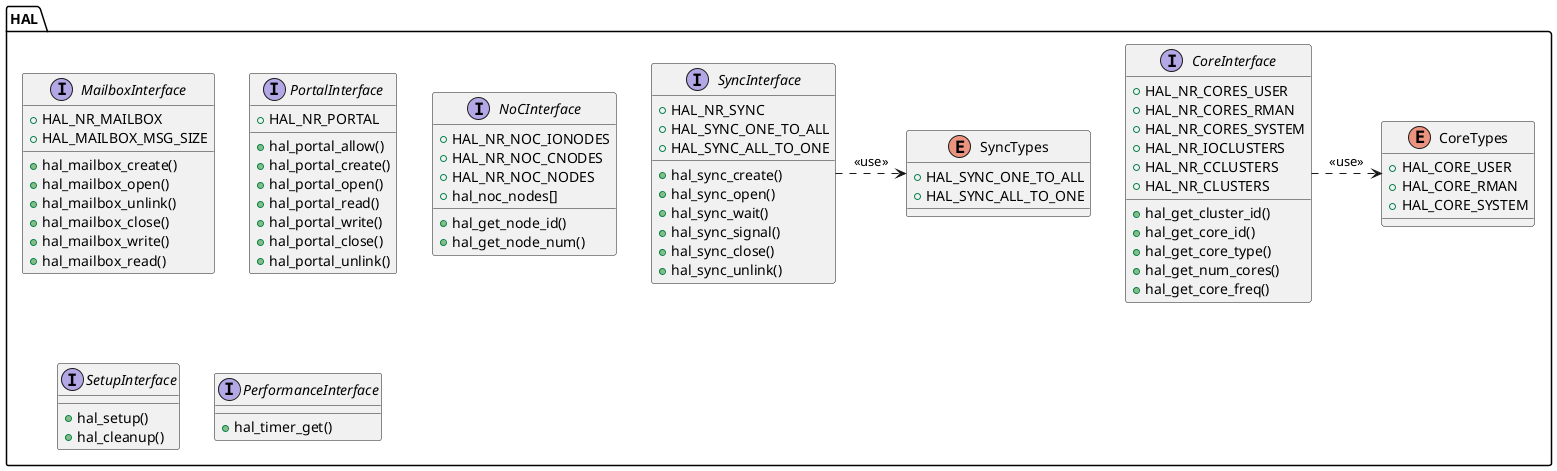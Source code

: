 @startuml

namespace HAL {
	enum HAL.CoreTypes {
		+ HAL_CORE_USER
		+ HAL_CORE_RMAN
		+ HAL_CORE_SYSTEM
	}

	interface HAL.CoreInterface {
		+ HAL_NR_CORES_USER
		+ HAL_NR_CORES_RMAN
		+ HAL_NR_CORES_SYSTEM
		+ HAL_NR_IOCLUSTERS
		+ HAL_NR_CCLUSTERS
		+ HAL_NR_CLUSTERS
		+ hal_get_cluster_id()
		+ hal_get_core_id()
		+ hal_get_core_type()
		+ hal_get_num_cores()
		+ hal_get_core_freq()
	}

	interface HAL.MailboxInterface {
		+ HAL_NR_MAILBOX
		+ HAL_MAILBOX_MSG_SIZE
		+ hal_mailbox_create()
		+ hal_mailbox_open()
		+ hal_mailbox_unlink()
		+ hal_mailbox_close()
		+ hal_mailbox_write()
		+ hal_mailbox_read()
	}

	enum HAL.SyncTypes {
		+ HAL_SYNC_ONE_TO_ALL
		+ HAL_SYNC_ALL_TO_ONE
	}	

	interface HAL.SyncInterface {
		+ HAL_NR_SYNC
		+ HAL_SYNC_ONE_TO_ALL
		+ HAL_SYNC_ALL_TO_ONE
		+ hal_sync_create()
		+ hal_sync_open()
		+ hal_sync_wait()
		+ hal_sync_signal()
		+ hal_sync_close()
		+ hal_sync_unlink()
	}

	interface HAL.PortalInterface {
		+ HAL_NR_PORTAL
		+ hal_portal_allow()
		+ hal_portal_create()
		+ hal_portal_open()
		+ hal_portal_read()
		+ hal_portal_write()
		+ hal_portal_close()
		+ hal_portal_unlink()
	}

	interface HAL.NoCInterface {
		+ HAL_NR_NOC_IONODES
		+ HAL_NR_NOC_CNODES
		+ HAL_NR_NOC_NODES
		+ hal_noc_nodes[]
		+ hal_get_node_id()
		+ hal_get_node_num()
	}

	interface HAL.SetupInterface {
		+ hal_setup()
		+ hal_cleanup()
	}

	interface HAL.PerformanceInterface {
		+ hal_timer_get()
	}

	HAL.CoreInterface .> HAL.CoreTypes : <<use>>
	HAL.SyncInterface .> HAL.SyncTypes : <<use>>
}

@enduml
